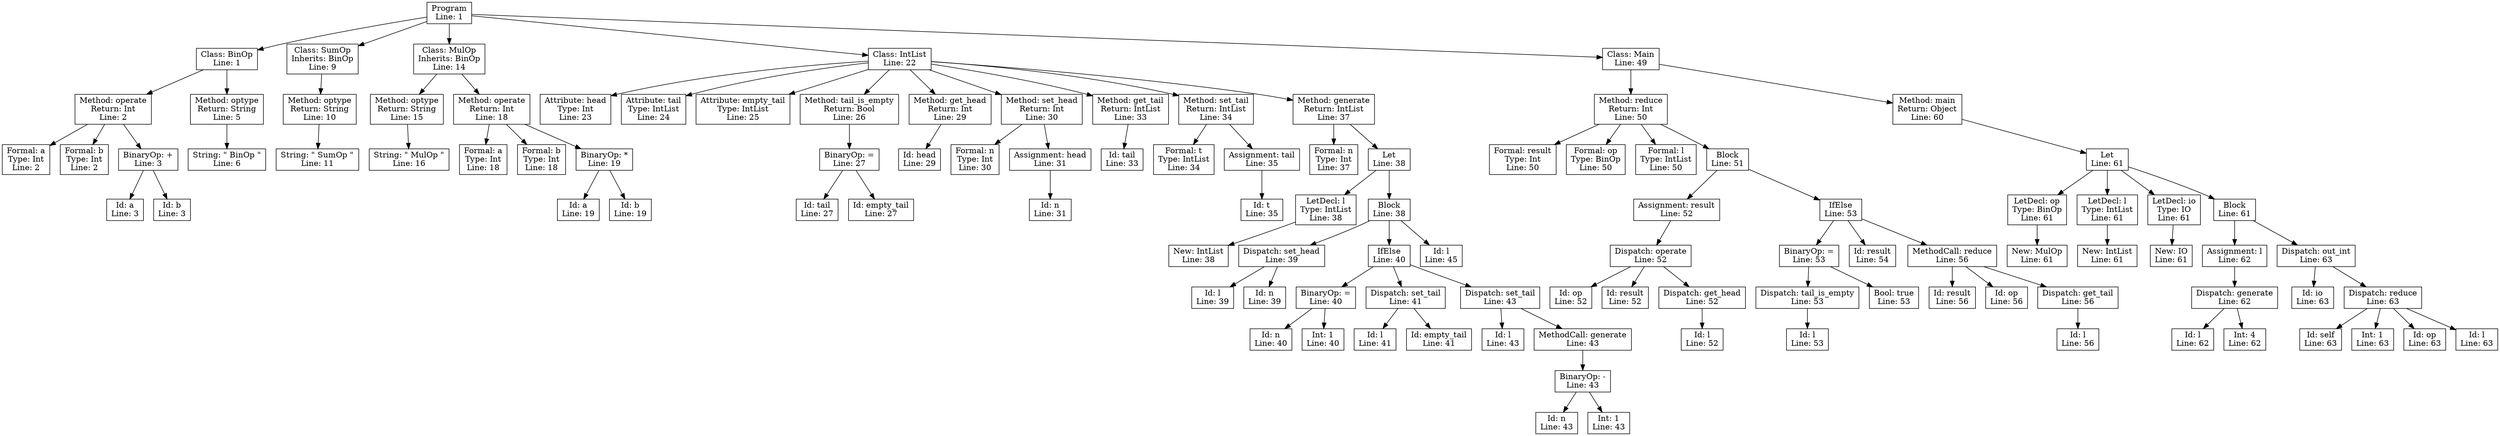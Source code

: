 digraph AST {
    node [shape=box];
    0 [label="Program\nLine: 1"];
    1 [label="Class: BinOp\nLine: 1"];
    2 [label="Method: operate\nReturn: Int\nLine: 2"];
    3 [label="Formal: a\nType: Int\nLine: 2"];
    2 -> 3;
    4 [label="Formal: b\nType: Int\nLine: 2"];
    2 -> 4;
    5 [label="BinaryOp: +\nLine: 3"];
    6 [label="Id: a\nLine: 3"];
    7 [label="Id: b\nLine: 3"];
    5 -> 6;
    5 -> 7;
    2 -> 5;
    1 -> 2;
    8 [label="Method: optype\nReturn: String\nLine: 5"];
    9 [label="String: \" BinOp \"\nLine: 6"];
    8 -> 9;
    1 -> 8;
    0 -> 1;
    10 [label="Class: SumOp\nInherits: BinOp\nLine: 9"];
    11 [label="Method: optype\nReturn: String\nLine: 10"];
    12 [label="String: \" SumOp \"\nLine: 11"];
    11 -> 12;
    10 -> 11;
    0 -> 10;
    13 [label="Class: MulOp\nInherits: BinOp\nLine: 14"];
    14 [label="Method: optype\nReturn: String\nLine: 15"];
    15 [label="String: \" MulOp \"\nLine: 16"];
    14 -> 15;
    13 -> 14;
    16 [label="Method: operate\nReturn: Int\nLine: 18"];
    17 [label="Formal: a\nType: Int\nLine: 18"];
    16 -> 17;
    18 [label="Formal: b\nType: Int\nLine: 18"];
    16 -> 18;
    19 [label="BinaryOp: *\nLine: 19"];
    20 [label="Id: a\nLine: 19"];
    21 [label="Id: b\nLine: 19"];
    19 -> 20;
    19 -> 21;
    16 -> 19;
    13 -> 16;
    0 -> 13;
    22 [label="Class: IntList\nLine: 22"];
    23 [label="Attribute: head\nType: Int\nLine: 23"];
    22 -> 23;
    24 [label="Attribute: tail\nType: IntList\nLine: 24"];
    22 -> 24;
    25 [label="Attribute: empty_tail\nType: IntList\nLine: 25"];
    22 -> 25;
    26 [label="Method: tail_is_empty\nReturn: Bool\nLine: 26"];
    27 [label="BinaryOp: =\nLine: 27"];
    28 [label="Id: tail\nLine: 27"];
    29 [label="Id: empty_tail\nLine: 27"];
    27 -> 28;
    27 -> 29;
    26 -> 27;
    22 -> 26;
    30 [label="Method: get_head\nReturn: Int\nLine: 29"];
    31 [label="Id: head\nLine: 29"];
    30 -> 31;
    22 -> 30;
    32 [label="Method: set_head\nReturn: Int\nLine: 30"];
    33 [label="Formal: n\nType: Int\nLine: 30"];
    32 -> 33;
    34 [label="Assignment: head\nLine: 31"];
    35 [label="Id: n\nLine: 31"];
    34 -> 35;
    32 -> 34;
    22 -> 32;
    36 [label="Method: get_tail\nReturn: IntList\nLine: 33"];
    37 [label="Id: tail\nLine: 33"];
    36 -> 37;
    22 -> 36;
    38 [label="Method: set_tail\nReturn: IntList\nLine: 34"];
    39 [label="Formal: t\nType: IntList\nLine: 34"];
    38 -> 39;
    40 [label="Assignment: tail\nLine: 35"];
    41 [label="Id: t\nLine: 35"];
    40 -> 41;
    38 -> 40;
    22 -> 38;
    42 [label="Method: generate\nReturn: IntList\nLine: 37"];
    43 [label="Formal: n\nType: Int\nLine: 37"];
    42 -> 43;
    44 [label="Let\nLine: 38"];
    45 [label="LetDecl: l\nType: IntList\nLine: 38"];
    46 [label="New: IntList\nLine: 38"];
    45 -> 46;
    44 -> 45;
    47 [label="Block\nLine: 38"];
    48 [label="Dispatch: set_head\nLine: 39"];
    49 [label="Id: l\nLine: 39"];
    48 -> 49;
    50 [label="Id: n\nLine: 39"];
    48 -> 50;
    47 -> 48;
    51 [label="IfElse\nLine: 40"];
    52 [label="BinaryOp: =\nLine: 40"];
    53 [label="Id: n\nLine: 40"];
    54 [label="Int: 1\nLine: 40"];
    52 -> 53;
    52 -> 54;
    55 [label="Dispatch: set_tail\nLine: 41"];
    56 [label="Id: l\nLine: 41"];
    55 -> 56;
    57 [label="Id: empty_tail\nLine: 41"];
    55 -> 57;
    58 [label="Dispatch: set_tail\nLine: 43"];
    59 [label="Id: l\nLine: 43"];
    58 -> 59;
    60 [label="MethodCall: generate\nLine: 43"];
    61 [label="BinaryOp: -\nLine: 43"];
    62 [label="Id: n\nLine: 43"];
    63 [label="Int: 1\nLine: 43"];
    61 -> 62;
    61 -> 63;
    60 -> 61;
    58 -> 60;
    51 -> 52;
    51 -> 55;
    51 -> 58;
    47 -> 51;
    64 [label="Id: l\nLine: 45"];
    47 -> 64;
    44 -> 47;
    42 -> 44;
    22 -> 42;
    0 -> 22;
    65 [label="Class: Main\nLine: 49"];
    66 [label="Method: reduce\nReturn: Int\nLine: 50"];
    67 [label="Formal: result\nType: Int\nLine: 50"];
    66 -> 67;
    68 [label="Formal: op\nType: BinOp\nLine: 50"];
    66 -> 68;
    69 [label="Formal: l\nType: IntList\nLine: 50"];
    66 -> 69;
    70 [label="Block\nLine: 51"];
    71 [label="Assignment: result\nLine: 52"];
    72 [label="Dispatch: operate\nLine: 52"];
    73 [label="Id: op\nLine: 52"];
    72 -> 73;
    74 [label="Id: result\nLine: 52"];
    72 -> 74;
    75 [label="Dispatch: get_head\nLine: 52"];
    76 [label="Id: l\nLine: 52"];
    75 -> 76;
    72 -> 75;
    71 -> 72;
    70 -> 71;
    77 [label="IfElse\nLine: 53"];
    78 [label="BinaryOp: =\nLine: 53"];
    79 [label="Dispatch: tail_is_empty\nLine: 53"];
    80 [label="Id: l\nLine: 53"];
    79 -> 80;
    81 [label="Bool: true\nLine: 53"];
    78 -> 79;
    78 -> 81;
    82 [label="Id: result\nLine: 54"];
    83 [label="MethodCall: reduce\nLine: 56"];
    84 [label="Id: result\nLine: 56"];
    83 -> 84;
    85 [label="Id: op\nLine: 56"];
    83 -> 85;
    86 [label="Dispatch: get_tail\nLine: 56"];
    87 [label="Id: l\nLine: 56"];
    86 -> 87;
    83 -> 86;
    77 -> 78;
    77 -> 82;
    77 -> 83;
    70 -> 77;
    66 -> 70;
    65 -> 66;
    88 [label="Method: main\nReturn: Object\nLine: 60"];
    89 [label="Let\nLine: 61"];
    90 [label="LetDecl: op\nType: BinOp\nLine: 61"];
    91 [label="New: MulOp\nLine: 61"];
    90 -> 91;
    89 -> 90;
    92 [label="LetDecl: l\nType: IntList\nLine: 61"];
    93 [label="New: IntList\nLine: 61"];
    92 -> 93;
    89 -> 92;
    94 [label="LetDecl: io\nType: IO\nLine: 61"];
    95 [label="New: IO\nLine: 61"];
    94 -> 95;
    89 -> 94;
    96 [label="Block\nLine: 61"];
    97 [label="Assignment: l\nLine: 62"];
    98 [label="Dispatch: generate\nLine: 62"];
    99 [label="Id: l\nLine: 62"];
    98 -> 99;
    100 [label="Int: 4\nLine: 62"];
    98 -> 100;
    97 -> 98;
    96 -> 97;
    101 [label="Dispatch: out_int\nLine: 63"];
    102 [label="Id: io\nLine: 63"];
    101 -> 102;
    103 [label="Dispatch: reduce\nLine: 63"];
    104 [label="Id: self\nLine: 63"];
    103 -> 104;
    105 [label="Int: 1\nLine: 63"];
    103 -> 105;
    106 [label="Id: op\nLine: 63"];
    103 -> 106;
    107 [label="Id: l\nLine: 63"];
    103 -> 107;
    101 -> 103;
    96 -> 101;
    89 -> 96;
    88 -> 89;
    65 -> 88;
    0 -> 65;
}

